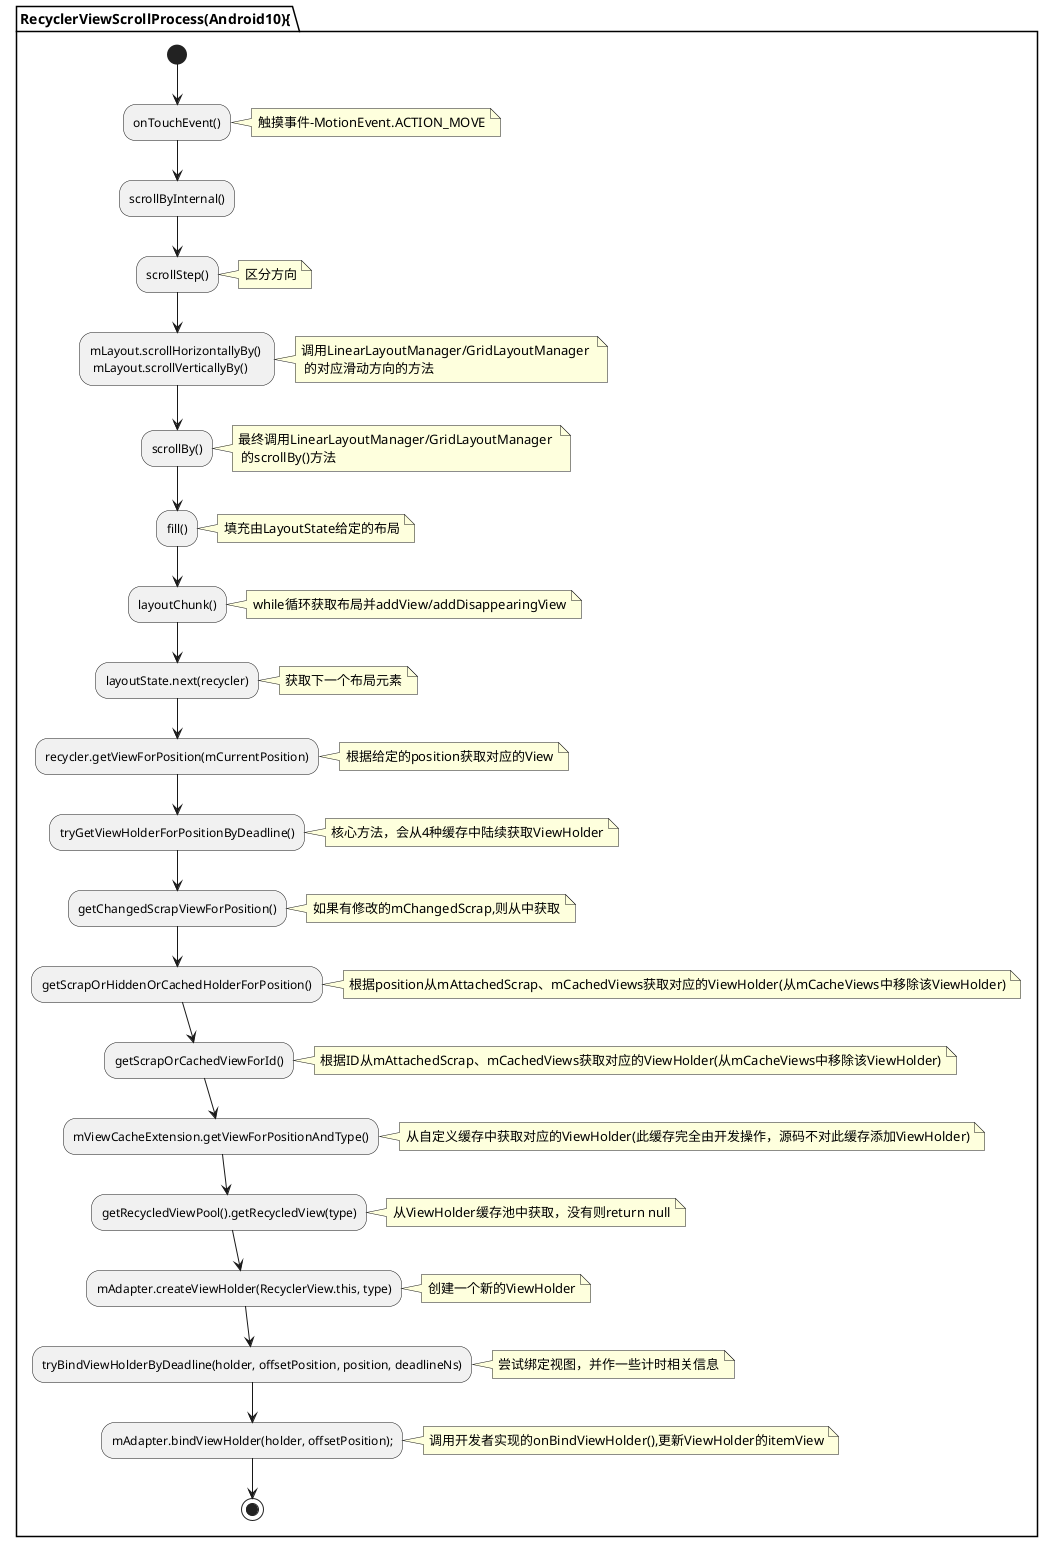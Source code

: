 @startuml
'https://plantuml.com/sequence-diagram
'1:mChangeScrap、mAttachedScrap用来缓存还在屏幕内的ViewHolder
'2:mCacheViews用来缓存屏幕之外的ViewHolder
'3:mViewCacheExtension 该缓存的创建和缓存完全由开发者自己控制，源码不会给它添加数据
'4:RecycledViewPool ViewHolder缓存池

partition RecyclerViewScrollProcess(Android10){
(*) --> onTouchEvent()
note right: 触摸事件-MotionEvent.ACTION_MOVE
--> scrollByInternal()
--> scrollStep()
note right: 区分方向
--> mLayout.scrollHorizontallyBy() \n mLayout.scrollVerticallyBy()
note right:调用LinearLayoutManager/GridLayoutManager \n 的对应滑动方向的方法
--> scrollBy()
note right:最终调用LinearLayoutManager/GridLayoutManager \n 的scrollBy()方法
--> fill()
note right:填充由LayoutState给定的布局
--> layoutChunk()
note right:while循环获取布局并addView/addDisappearingView
--> layoutState.next(recycler)
note right:获取下一个布局元素
--> recycler.getViewForPosition(mCurrentPosition)
note right:根据给定的position获取对应的View
--> tryGetViewHolderForPositionByDeadline()
note right:核心方法，会从4种缓存中陆续获取ViewHolder
--> getChangedScrapViewForPosition()
note right:如果有修改的mChangedScrap,则从中获取
--> getScrapOrHiddenOrCachedHolderForPosition()
note right:根据position从mAttachedScrap、mCachedViews获取对应的ViewHolder(从mCacheViews中移除该ViewHolder)
--> getScrapOrCachedViewForId()
note right:根据ID从mAttachedScrap、mCachedViews获取对应的ViewHolder(从mCacheViews中移除该ViewHolder)
--> mViewCacheExtension.getViewForPositionAndType()
note right:从自定义缓存中获取对应的ViewHolder(此缓存完全由开发操作，源码不对此缓存添加ViewHolder)
--> getRecycledViewPool().getRecycledView(type)
note right:从ViewHolder缓存池中获取，没有则return null
--> mAdapter.createViewHolder(RecyclerView.this, type)
note right:创建一个新的ViewHolder
--> tryBindViewHolderByDeadline(holder, offsetPosition, position, deadlineNs)
note right:尝试绑定视图，并作一些计时相关信息
--> mAdapter.bindViewHolder(holder, offsetPosition);
note right:调用开发者实现的onBindViewHolder(),更新ViewHolder的itemView
-->(*)

}
@enduml